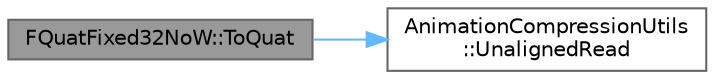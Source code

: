digraph "FQuatFixed32NoW::ToQuat"
{
 // INTERACTIVE_SVG=YES
 // LATEX_PDF_SIZE
  bgcolor="transparent";
  edge [fontname=Helvetica,fontsize=10,labelfontname=Helvetica,labelfontsize=10];
  node [fontname=Helvetica,fontsize=10,shape=box,height=0.2,width=0.4];
  rankdir="LR";
  Node1 [id="Node000001",label="FQuatFixed32NoW::ToQuat",height=0.2,width=0.4,color="gray40", fillcolor="grey60", style="filled", fontcolor="black",tooltip=" "];
  Node1 -> Node2 [id="edge1_Node000001_Node000002",color="steelblue1",style="solid",tooltip=" "];
  Node2 [id="Node000002",label="AnimationCompressionUtils\l::UnalignedRead",height=0.2,width=0.4,color="grey40", fillcolor="white", style="filled",URL="$db/dc2/namespaceAnimationCompressionUtils.html#aab3acd88a567b8a3e00af1baeafa72ad",tooltip=" "];
}

